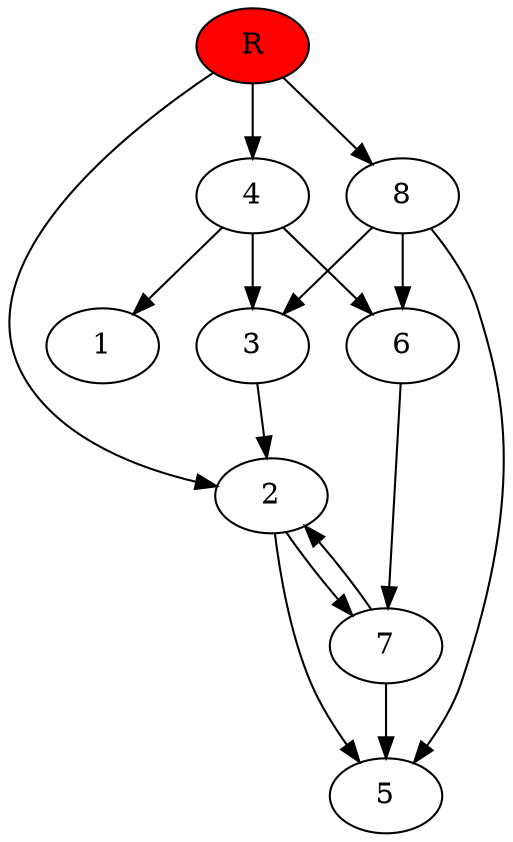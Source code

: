 digraph prb27184 {
	1
	2
	3
	4
	5
	6
	7
	8
	R [fillcolor="#ff0000" style=filled]
	2 -> 5
	2 -> 7
	3 -> 2
	4 -> 1
	4 -> 3
	4 -> 6
	6 -> 7
	7 -> 2
	7 -> 5
	8 -> 3
	8 -> 5
	8 -> 6
	R -> 2
	R -> 4
	R -> 8
}
